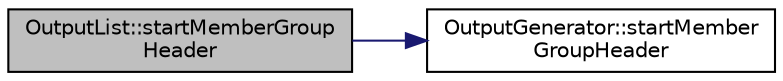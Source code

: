 digraph "OutputList::startMemberGroupHeader"
{
 // LATEX_PDF_SIZE
  edge [fontname="Helvetica",fontsize="10",labelfontname="Helvetica",labelfontsize="10"];
  node [fontname="Helvetica",fontsize="10",shape=record];
  rankdir="LR";
  Node1 [label="OutputList::startMemberGroup\lHeader",height=0.2,width=0.4,color="black", fillcolor="grey75", style="filled", fontcolor="black",tooltip=" "];
  Node1 -> Node2 [color="midnightblue",fontsize="10",style="solid"];
  Node2 [label="OutputGenerator::startMember\lGroupHeader",height=0.2,width=0.4,color="black", fillcolor="white", style="filled",URL="$classOutputGenerator.html#aea2631f3e52efb116a4b3375755024c8",tooltip=" "];
}
